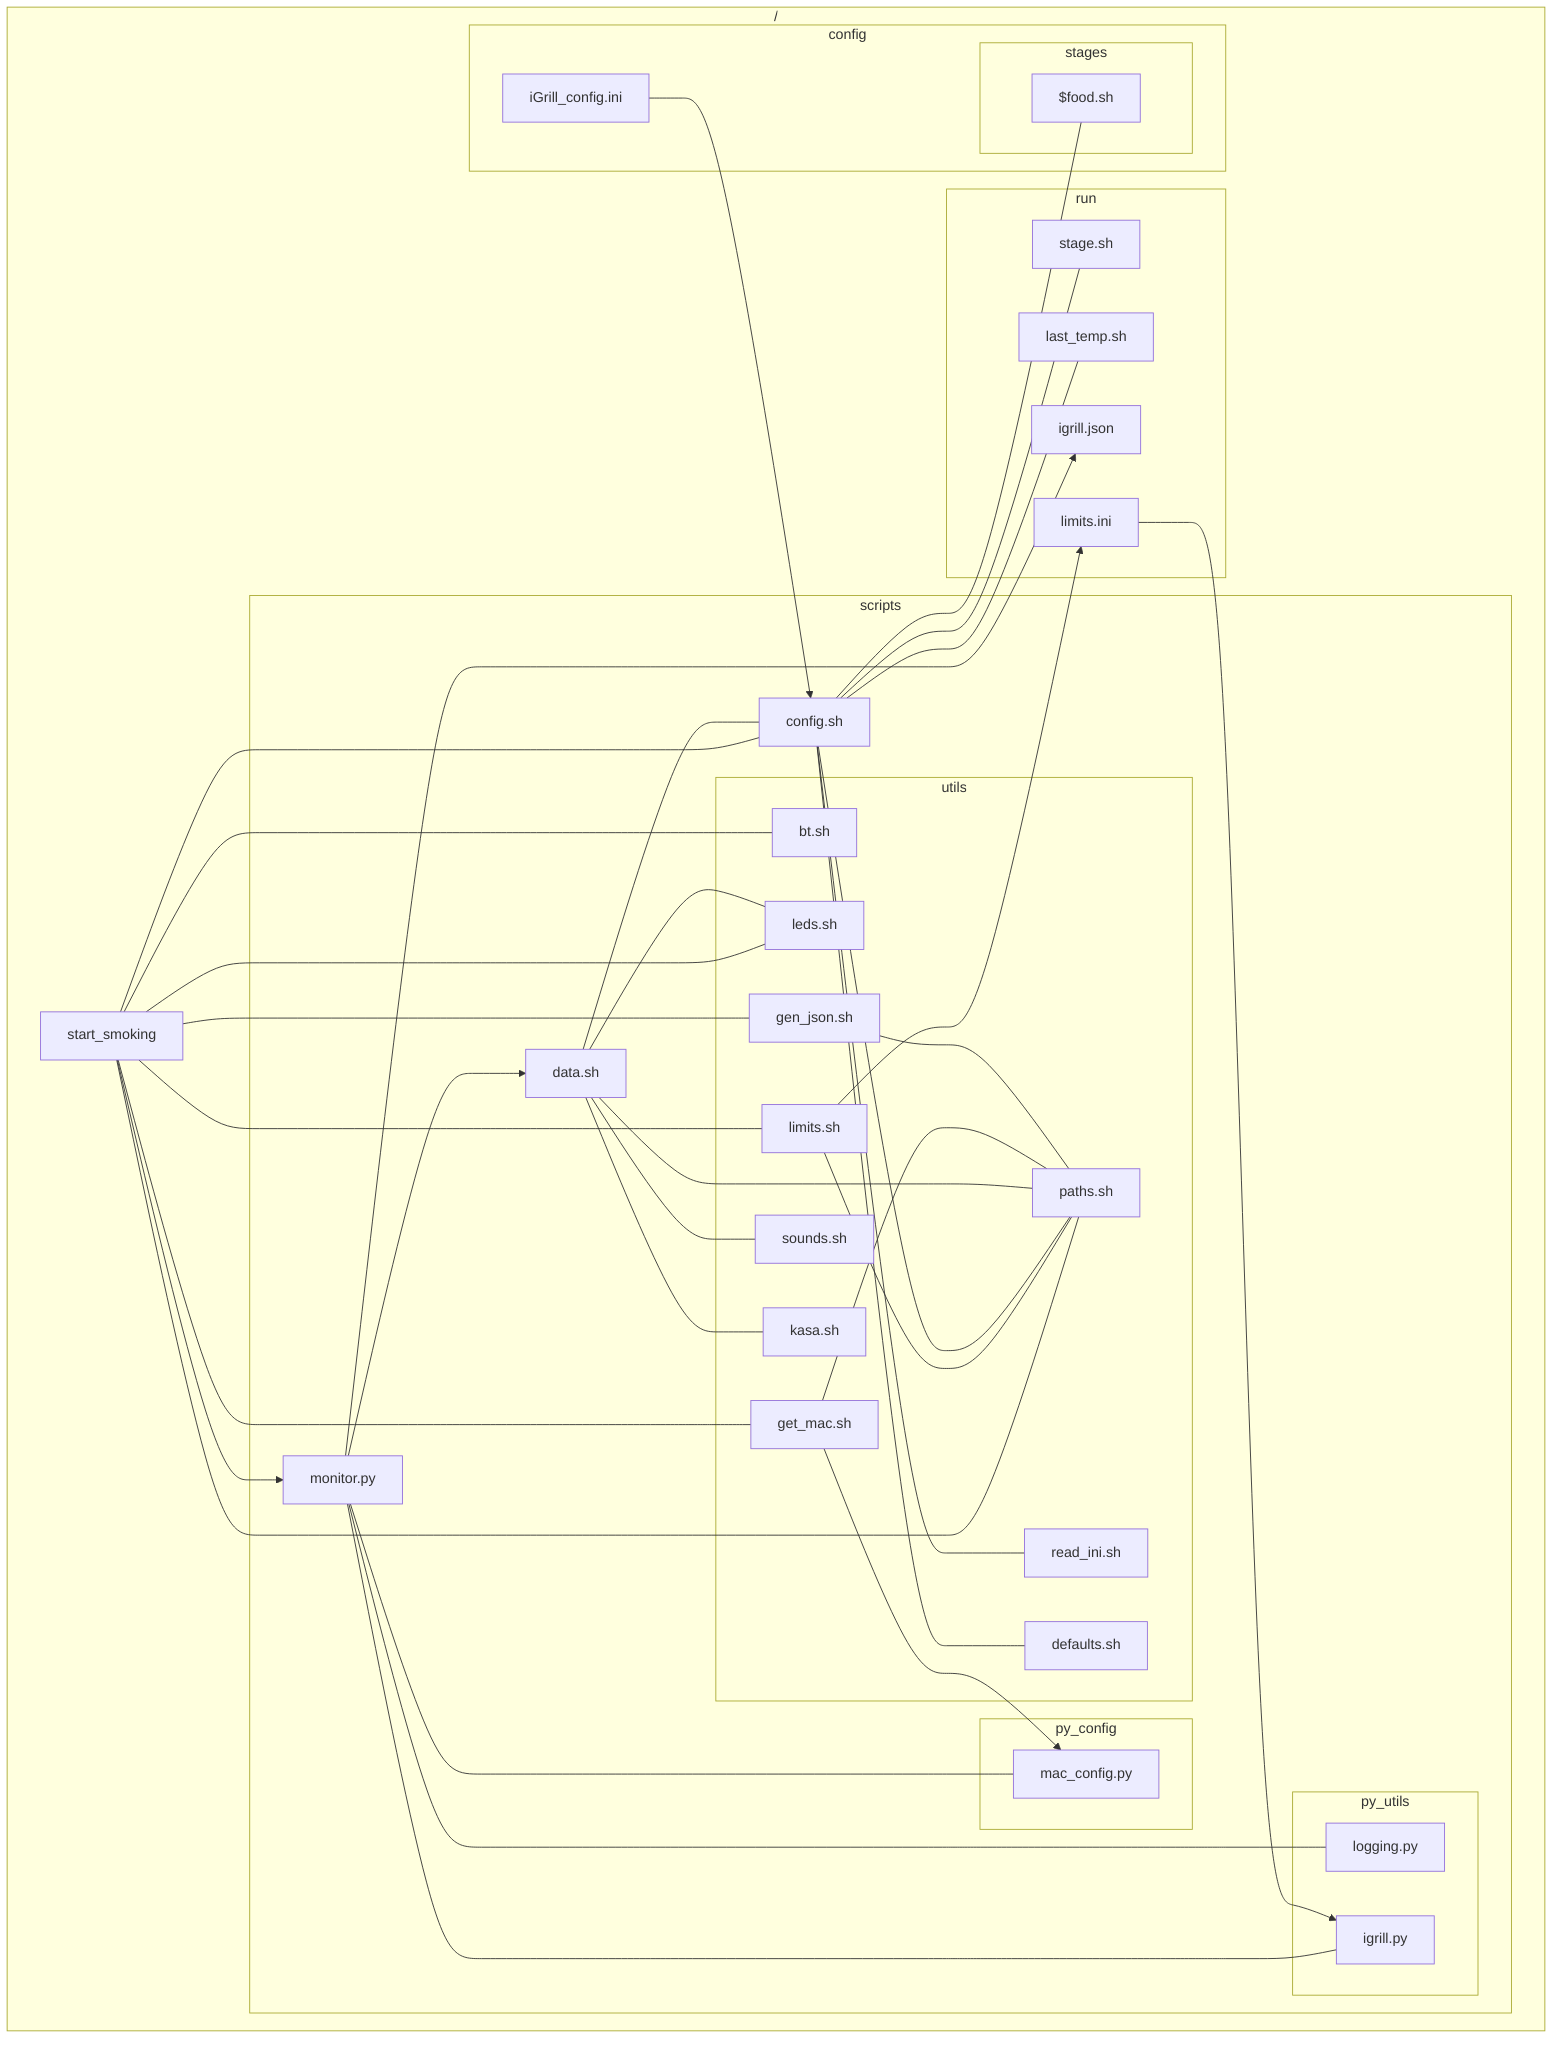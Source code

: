 graph TD
    %% TODO: add non-script files
    subgraph /
        start_smoking
    
        subgraph scripts
            monitor.py
            config.sh
            data.sh
            subgraph py_utils
                igrill.py
                logging.py
            end
            subgraph py_config
                mac_config.py
            end
            subgraph utils
                read_ini.sh
                paths.sh
                defaults.sh
                leds.sh
                sounds.sh
                kasa.sh
                bt.sh
                get_mac.sh
                gen_json.sh
                limits.sh
            end
        end
        subgraph run
            stage.sh
            last_temp.sh
            igrill.json
            limits.ini
        end
        subgraph config
            subgraph stages
                $food.sh
            end
            iGrill_config.ini
        end
    end
    start_smoking --- bt.sh
    iGrill_config.ini --> config.sh
    config.sh --- $food.sh
    config.sh --- stage.sh
    config.sh --- last_temp.sh
    start_smoking --- paths.sh
    start_smoking --- leds.sh
    start_smoking --- config.sh
    start_smoking --- gen_json.sh
    start_smoking --- get_mac.sh
    start_smoking --> monitor.py
    start_smoking --- limits.sh
    limits.sh --- paths.sh
    monitor.py --> data.sh
    monitor.py --- mac_config.py
    monitor.py --- logging.py
    monitor.py --- igrill.py
    monitor.py --> igrill.json
    limits.ini --> igrill.py
    limits.sh --> limits.ini
    config.sh --- paths.sh
    config.sh --- read_ini.sh
    config.sh --- defaults.sh
    data.sh --- paths.sh
    data.sh --- sounds.sh
    data.sh --- kasa.sh
    data.sh --- config.sh
    data.sh --- leds.sh
    get_mac.sh --- paths.sh
    get_mac.sh --> mac_config.py
    gen_json.sh --- paths.sh
